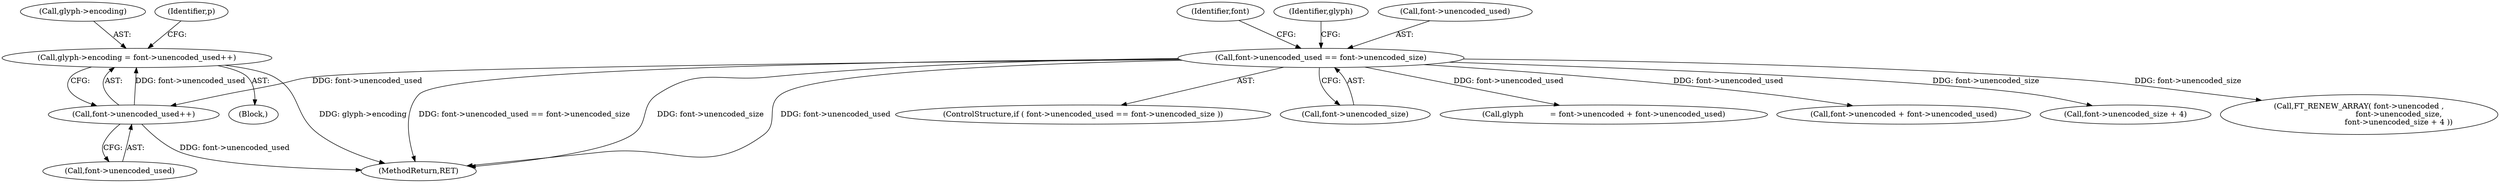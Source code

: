 digraph "0_savannah_07bdb6e289c7954e2a533039dc93c1c136099d2d@pointer" {
"1000753" [label="(Call,glyph->encoding = font->unencoded_used++)"];
"1000757" [label="(Call,font->unencoded_used++)"];
"1000710" [label="(Call,font->unencoded_used == font->unencoded_size)"];
"1000710" [label="(Call,font->unencoded_used == font->unencoded_size)"];
"1000768" [label="(Identifier,p)"];
"1000709" [label="(ControlStructure,if ( font->unencoded_used == font->unencoded_size ))"];
"1000721" [label="(Identifier,font)"];
"1000757" [label="(Call,font->unencoded_used++)"];
"1000754" [label="(Call,glyph->encoding)"];
"1000708" [label="(Block,)"];
"1000714" [label="(Call,font->unencoded_size)"];
"1000737" [label="(Call,glyph           = font->unencoded + font->unencoded_used)"];
"1000739" [label="(Call,font->unencoded + font->unencoded_used)"];
"1000753" [label="(Call,glyph->encoding = font->unencoded_used++)"];
"1000726" [label="(Call,font->unencoded_size + 4)"];
"1000719" [label="(Call,FT_RENEW_ARRAY( font->unencoded ,\n                                 font->unencoded_size,\n                                 font->unencoded_size + 4 ))"];
"1000738" [label="(Identifier,glyph)"];
"1001571" [label="(MethodReturn,RET)"];
"1000711" [label="(Call,font->unencoded_used)"];
"1000758" [label="(Call,font->unencoded_used)"];
"1000753" -> "1000708"  [label="AST: "];
"1000753" -> "1000757"  [label="CFG: "];
"1000754" -> "1000753"  [label="AST: "];
"1000757" -> "1000753"  [label="AST: "];
"1000768" -> "1000753"  [label="CFG: "];
"1000753" -> "1001571"  [label="DDG: glyph->encoding"];
"1000757" -> "1000753"  [label="DDG: font->unencoded_used"];
"1000757" -> "1000758"  [label="CFG: "];
"1000758" -> "1000757"  [label="AST: "];
"1000757" -> "1001571"  [label="DDG: font->unencoded_used"];
"1000710" -> "1000757"  [label="DDG: font->unencoded_used"];
"1000710" -> "1000709"  [label="AST: "];
"1000710" -> "1000714"  [label="CFG: "];
"1000711" -> "1000710"  [label="AST: "];
"1000714" -> "1000710"  [label="AST: "];
"1000721" -> "1000710"  [label="CFG: "];
"1000738" -> "1000710"  [label="CFG: "];
"1000710" -> "1001571"  [label="DDG: font->unencoded_size"];
"1000710" -> "1001571"  [label="DDG: font->unencoded_used"];
"1000710" -> "1001571"  [label="DDG: font->unencoded_used == font->unencoded_size"];
"1000710" -> "1000719"  [label="DDG: font->unencoded_size"];
"1000710" -> "1000726"  [label="DDG: font->unencoded_size"];
"1000710" -> "1000737"  [label="DDG: font->unencoded_used"];
"1000710" -> "1000739"  [label="DDG: font->unencoded_used"];
}
